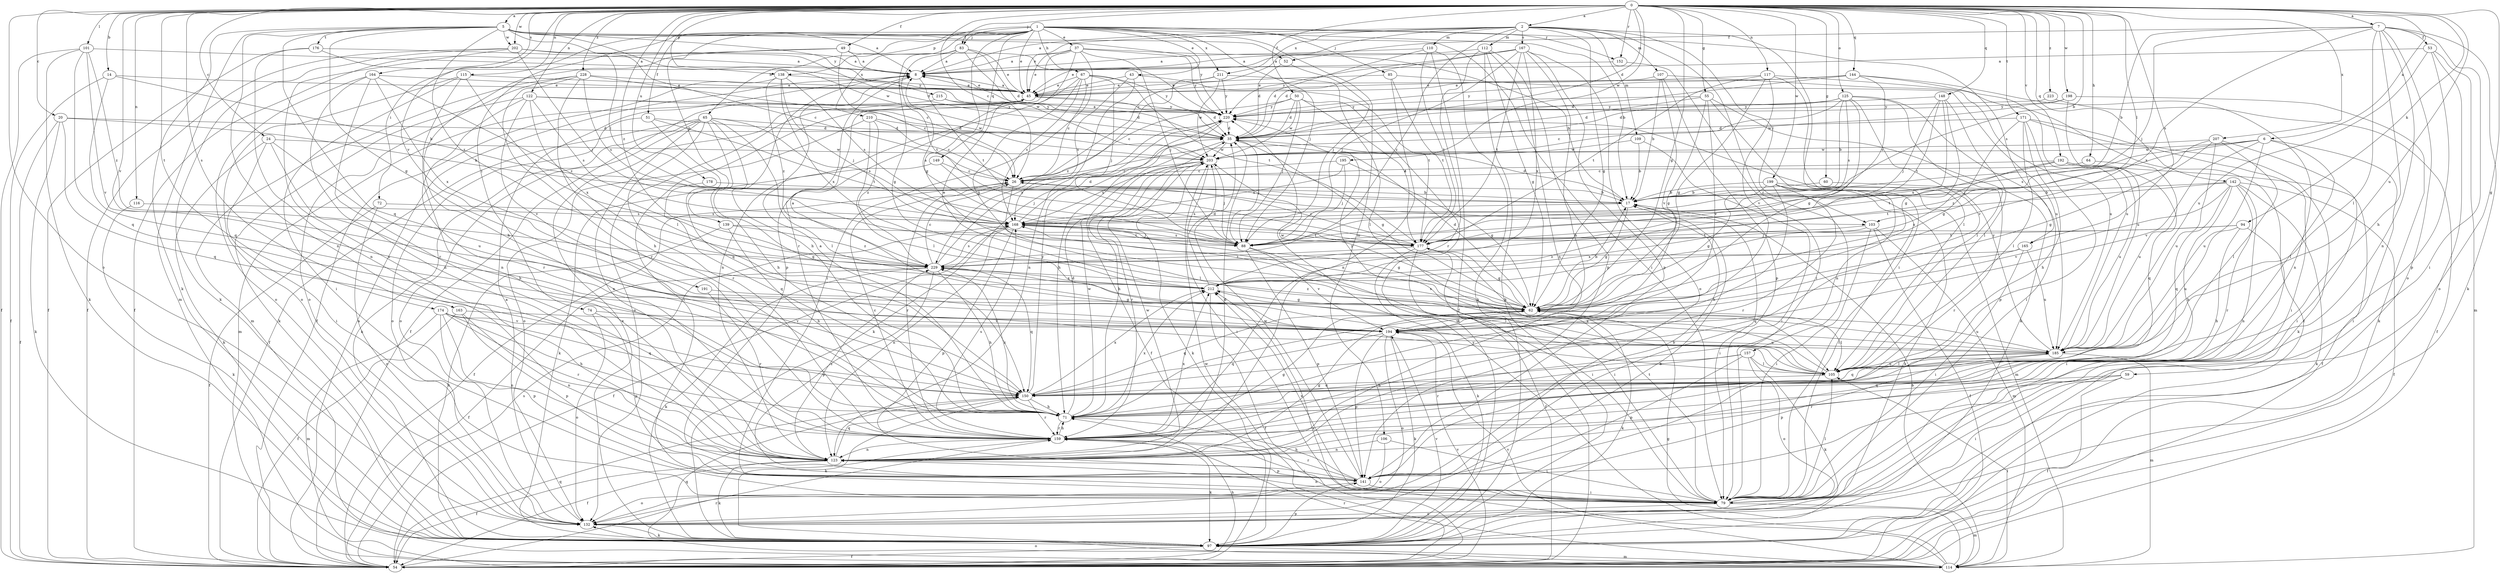 strict digraph  {
0;
1;
2;
5;
6;
7;
8;
14;
17;
20;
24;
26;
35;
37;
43;
45;
49;
50;
51;
52;
53;
54;
55;
59;
60;
62;
64;
65;
67;
71;
72;
74;
79;
83;
85;
88;
94;
97;
101;
103;
105;
106;
107;
109;
110;
112;
114;
115;
116;
117;
122;
123;
125;
132;
138;
139;
141;
142;
144;
148;
149;
150;
152;
157;
159;
163;
164;
165;
167;
168;
171;
174;
176;
177;
178;
185;
191;
192;
194;
195;
198;
199;
202;
203;
207;
210;
211;
212;
215;
220;
223;
228;
229;
0 -> 2  [label=a];
0 -> 5  [label=a];
0 -> 6  [label=a];
0 -> 7  [label=a];
0 -> 14  [label=b];
0 -> 17  [label=b];
0 -> 20  [label=c];
0 -> 24  [label=c];
0 -> 26  [label=c];
0 -> 35  [label=d];
0 -> 49  [label=f];
0 -> 50  [label=f];
0 -> 55  [label=g];
0 -> 59  [label=g];
0 -> 60  [label=g];
0 -> 62  [label=g];
0 -> 64  [label=h];
0 -> 83  [label=j];
0 -> 94  [label=k];
0 -> 101  [label=l];
0 -> 103  [label=l];
0 -> 115  [label=n];
0 -> 116  [label=n];
0 -> 117  [label=n];
0 -> 122  [label=n];
0 -> 125  [label=o];
0 -> 132  [label=o];
0 -> 138  [label=p];
0 -> 142  [label=q];
0 -> 144  [label=q];
0 -> 148  [label=q];
0 -> 152  [label=r];
0 -> 163  [label=s];
0 -> 164  [label=s];
0 -> 165  [label=s];
0 -> 171  [label=t];
0 -> 174  [label=t];
0 -> 178  [label=u];
0 -> 185  [label=u];
0 -> 191  [label=v];
0 -> 192  [label=v];
0 -> 194  [label=v];
0 -> 195  [label=w];
0 -> 198  [label=w];
0 -> 199  [label=w];
0 -> 202  [label=w];
0 -> 207  [label=x];
0 -> 223  [label=z];
0 -> 228  [label=z];
0 -> 229  [label=z];
1 -> 17  [label=b];
1 -> 37  [label=e];
1 -> 43  [label=e];
1 -> 45  [label=e];
1 -> 51  [label=f];
1 -> 62  [label=g];
1 -> 65  [label=h];
1 -> 67  [label=h];
1 -> 72  [label=i];
1 -> 74  [label=i];
1 -> 79  [label=i];
1 -> 83  [label=j];
1 -> 85  [label=j];
1 -> 88  [label=j];
1 -> 106  [label=m];
1 -> 138  [label=p];
1 -> 139  [label=p];
1 -> 149  [label=q];
1 -> 152  [label=r];
1 -> 165  [label=s];
1 -> 210  [label=x];
1 -> 211  [label=x];
2 -> 8  [label=a];
2 -> 26  [label=c];
2 -> 45  [label=e];
2 -> 62  [label=g];
2 -> 79  [label=i];
2 -> 103  [label=l];
2 -> 107  [label=m];
2 -> 109  [label=m];
2 -> 110  [label=m];
2 -> 112  [label=m];
2 -> 157  [label=r];
2 -> 167  [label=s];
2 -> 211  [label=x];
2 -> 229  [label=z];
5 -> 8  [label=a];
5 -> 52  [label=f];
5 -> 62  [label=g];
5 -> 97  [label=k];
5 -> 103  [label=l];
5 -> 114  [label=m];
5 -> 123  [label=n];
5 -> 150  [label=q];
5 -> 176  [label=t];
5 -> 202  [label=w];
5 -> 203  [label=w];
5 -> 215  [label=y];
5 -> 220  [label=y];
5 -> 229  [label=z];
6 -> 79  [label=i];
6 -> 88  [label=j];
6 -> 105  [label=l];
6 -> 168  [label=s];
6 -> 185  [label=u];
6 -> 194  [label=v];
6 -> 203  [label=w];
7 -> 17  [label=b];
7 -> 52  [label=f];
7 -> 53  [label=f];
7 -> 71  [label=h];
7 -> 79  [label=i];
7 -> 88  [label=j];
7 -> 97  [label=k];
7 -> 105  [label=l];
7 -> 123  [label=n];
7 -> 132  [label=o];
7 -> 212  [label=x];
8 -> 45  [label=e];
8 -> 71  [label=h];
8 -> 177  [label=t];
14 -> 17  [label=b];
14 -> 45  [label=e];
14 -> 54  [label=f];
14 -> 150  [label=q];
17 -> 35  [label=d];
17 -> 62  [label=g];
17 -> 79  [label=i];
17 -> 168  [label=s];
20 -> 17  [label=b];
20 -> 35  [label=d];
20 -> 54  [label=f];
20 -> 97  [label=k];
20 -> 150  [label=q];
24 -> 71  [label=h];
24 -> 79  [label=i];
24 -> 97  [label=k];
24 -> 185  [label=u];
24 -> 203  [label=w];
26 -> 17  [label=b];
26 -> 54  [label=f];
26 -> 105  [label=l];
26 -> 159  [label=r];
35 -> 8  [label=a];
35 -> 54  [label=f];
35 -> 62  [label=g];
35 -> 88  [label=j];
35 -> 203  [label=w];
37 -> 8  [label=a];
37 -> 17  [label=b];
37 -> 45  [label=e];
37 -> 79  [label=i];
37 -> 88  [label=j];
37 -> 141  [label=p];
37 -> 159  [label=r];
37 -> 220  [label=y];
43 -> 45  [label=e];
43 -> 123  [label=n];
43 -> 168  [label=s];
43 -> 177  [label=t];
45 -> 8  [label=a];
45 -> 35  [label=d];
45 -> 54  [label=f];
45 -> 79  [label=i];
45 -> 132  [label=o];
45 -> 220  [label=y];
49 -> 8  [label=a];
49 -> 26  [label=c];
49 -> 54  [label=f];
49 -> 71  [label=h];
49 -> 220  [label=y];
50 -> 26  [label=c];
50 -> 35  [label=d];
50 -> 88  [label=j];
50 -> 97  [label=k];
50 -> 177  [label=t];
50 -> 203  [label=w];
50 -> 220  [label=y];
51 -> 35  [label=d];
51 -> 132  [label=o];
51 -> 150  [label=q];
51 -> 177  [label=t];
52 -> 35  [label=d];
52 -> 88  [label=j];
53 -> 8  [label=a];
53 -> 114  [label=m];
53 -> 132  [label=o];
53 -> 141  [label=p];
53 -> 185  [label=u];
54 -> 8  [label=a];
54 -> 71  [label=h];
54 -> 150  [label=q];
54 -> 159  [label=r];
54 -> 168  [label=s];
54 -> 194  [label=v];
54 -> 203  [label=w];
55 -> 35  [label=d];
55 -> 62  [label=g];
55 -> 97  [label=k];
55 -> 123  [label=n];
55 -> 194  [label=v];
55 -> 220  [label=y];
59 -> 54  [label=f];
59 -> 79  [label=i];
59 -> 150  [label=q];
59 -> 159  [label=r];
60 -> 17  [label=b];
60 -> 159  [label=r];
62 -> 17  [label=b];
62 -> 35  [label=d];
62 -> 97  [label=k];
62 -> 105  [label=l];
62 -> 150  [label=q];
62 -> 185  [label=u];
62 -> 194  [label=v];
62 -> 203  [label=w];
62 -> 229  [label=z];
64 -> 26  [label=c];
64 -> 185  [label=u];
65 -> 35  [label=d];
65 -> 54  [label=f];
65 -> 71  [label=h];
65 -> 97  [label=k];
65 -> 105  [label=l];
65 -> 123  [label=n];
65 -> 132  [label=o];
65 -> 150  [label=q];
65 -> 159  [label=r];
65 -> 168  [label=s];
67 -> 26  [label=c];
67 -> 45  [label=e];
67 -> 62  [label=g];
67 -> 88  [label=j];
67 -> 123  [label=n];
67 -> 168  [label=s];
67 -> 177  [label=t];
67 -> 220  [label=y];
71 -> 8  [label=a];
71 -> 35  [label=d];
71 -> 159  [label=r];
71 -> 203  [label=w];
71 -> 212  [label=x];
71 -> 229  [label=z];
72 -> 54  [label=f];
72 -> 132  [label=o];
72 -> 168  [label=s];
74 -> 132  [label=o];
74 -> 141  [label=p];
74 -> 194  [label=v];
79 -> 105  [label=l];
79 -> 114  [label=m];
79 -> 123  [label=n];
79 -> 132  [label=o];
79 -> 177  [label=t];
79 -> 212  [label=x];
83 -> 8  [label=a];
83 -> 35  [label=d];
83 -> 45  [label=e];
83 -> 62  [label=g];
83 -> 177  [label=t];
83 -> 203  [label=w];
85 -> 45  [label=e];
85 -> 123  [label=n];
85 -> 177  [label=t];
85 -> 185  [label=u];
88 -> 8  [label=a];
88 -> 79  [label=i];
88 -> 141  [label=p];
88 -> 168  [label=s];
88 -> 194  [label=v];
94 -> 71  [label=h];
94 -> 79  [label=i];
94 -> 88  [label=j];
94 -> 177  [label=t];
94 -> 185  [label=u];
97 -> 45  [label=e];
97 -> 54  [label=f];
97 -> 114  [label=m];
97 -> 141  [label=p];
97 -> 194  [label=v];
101 -> 8  [label=a];
101 -> 54  [label=f];
101 -> 97  [label=k];
101 -> 150  [label=q];
101 -> 194  [label=v];
101 -> 229  [label=z];
103 -> 54  [label=f];
103 -> 79  [label=i];
103 -> 114  [label=m];
103 -> 177  [label=t];
103 -> 212  [label=x];
105 -> 150  [label=q];
105 -> 185  [label=u];
105 -> 220  [label=y];
106 -> 79  [label=i];
106 -> 123  [label=n];
106 -> 132  [label=o];
107 -> 17  [label=b];
107 -> 45  [label=e];
107 -> 141  [label=p];
107 -> 185  [label=u];
107 -> 194  [label=v];
109 -> 17  [label=b];
109 -> 79  [label=i];
109 -> 203  [label=w];
110 -> 8  [label=a];
110 -> 35  [label=d];
110 -> 54  [label=f];
110 -> 97  [label=k];
110 -> 177  [label=t];
112 -> 8  [label=a];
112 -> 62  [label=g];
112 -> 97  [label=k];
112 -> 123  [label=n];
112 -> 141  [label=p];
112 -> 159  [label=r];
114 -> 17  [label=b];
114 -> 62  [label=g];
114 -> 105  [label=l];
114 -> 132  [label=o];
114 -> 150  [label=q];
114 -> 159  [label=r];
114 -> 194  [label=v];
114 -> 212  [label=x];
114 -> 220  [label=y];
115 -> 45  [label=e];
115 -> 79  [label=i];
115 -> 105  [label=l];
115 -> 123  [label=n];
115 -> 132  [label=o];
116 -> 97  [label=k];
116 -> 168  [label=s];
117 -> 45  [label=e];
117 -> 54  [label=f];
117 -> 62  [label=g];
117 -> 105  [label=l];
117 -> 177  [label=t];
117 -> 194  [label=v];
122 -> 97  [label=k];
122 -> 159  [label=r];
122 -> 168  [label=s];
122 -> 194  [label=v];
122 -> 203  [label=w];
122 -> 212  [label=x];
122 -> 220  [label=y];
123 -> 35  [label=d];
123 -> 54  [label=f];
123 -> 62  [label=g];
123 -> 97  [label=k];
123 -> 141  [label=p];
123 -> 150  [label=q];
123 -> 203  [label=w];
123 -> 229  [label=z];
125 -> 17  [label=b];
125 -> 26  [label=c];
125 -> 35  [label=d];
125 -> 62  [label=g];
125 -> 79  [label=i];
125 -> 105  [label=l];
125 -> 168  [label=s];
125 -> 194  [label=v];
125 -> 220  [label=y];
132 -> 8  [label=a];
132 -> 17  [label=b];
132 -> 97  [label=k];
138 -> 45  [label=e];
138 -> 54  [label=f];
138 -> 88  [label=j];
138 -> 168  [label=s];
138 -> 212  [label=x];
138 -> 229  [label=z];
139 -> 71  [label=h];
139 -> 97  [label=k];
139 -> 177  [label=t];
139 -> 229  [label=z];
141 -> 17  [label=b];
141 -> 71  [label=h];
141 -> 79  [label=i];
141 -> 132  [label=o];
141 -> 159  [label=r];
141 -> 203  [label=w];
142 -> 17  [label=b];
142 -> 54  [label=f];
142 -> 71  [label=h];
142 -> 97  [label=k];
142 -> 123  [label=n];
142 -> 150  [label=q];
142 -> 159  [label=r];
142 -> 177  [label=t];
142 -> 194  [label=v];
144 -> 35  [label=d];
144 -> 45  [label=e];
144 -> 123  [label=n];
144 -> 168  [label=s];
144 -> 185  [label=u];
144 -> 220  [label=y];
148 -> 62  [label=g];
148 -> 88  [label=j];
148 -> 105  [label=l];
148 -> 177  [label=t];
148 -> 212  [label=x];
148 -> 220  [label=y];
149 -> 26  [label=c];
149 -> 88  [label=j];
149 -> 97  [label=k];
150 -> 71  [label=h];
150 -> 97  [label=k];
150 -> 159  [label=r];
150 -> 212  [label=x];
150 -> 220  [label=y];
152 -> 45  [label=e];
152 -> 79  [label=i];
157 -> 71  [label=h];
157 -> 97  [label=k];
157 -> 105  [label=l];
157 -> 132  [label=o];
157 -> 141  [label=p];
157 -> 159  [label=r];
159 -> 26  [label=c];
159 -> 54  [label=f];
159 -> 62  [label=g];
159 -> 71  [label=h];
159 -> 79  [label=i];
159 -> 97  [label=k];
159 -> 123  [label=n];
159 -> 168  [label=s];
159 -> 212  [label=x];
163 -> 54  [label=f];
163 -> 123  [label=n];
163 -> 141  [label=p];
163 -> 194  [label=v];
164 -> 45  [label=e];
164 -> 123  [label=n];
164 -> 132  [label=o];
164 -> 159  [label=r];
164 -> 212  [label=x];
164 -> 229  [label=z];
165 -> 79  [label=i];
165 -> 150  [label=q];
165 -> 185  [label=u];
165 -> 229  [label=z];
167 -> 8  [label=a];
167 -> 35  [label=d];
167 -> 71  [label=h];
167 -> 88  [label=j];
167 -> 132  [label=o];
167 -> 141  [label=p];
167 -> 177  [label=t];
167 -> 212  [label=x];
167 -> 220  [label=y];
168 -> 35  [label=d];
168 -> 54  [label=f];
168 -> 62  [label=g];
168 -> 88  [label=j];
168 -> 123  [label=n];
168 -> 141  [label=p];
168 -> 177  [label=t];
171 -> 35  [label=d];
171 -> 62  [label=g];
171 -> 71  [label=h];
171 -> 79  [label=i];
171 -> 97  [label=k];
171 -> 105  [label=l];
171 -> 141  [label=p];
174 -> 71  [label=h];
174 -> 114  [label=m];
174 -> 123  [label=n];
174 -> 141  [label=p];
174 -> 150  [label=q];
174 -> 159  [label=r];
174 -> 194  [label=v];
176 -> 8  [label=a];
176 -> 54  [label=f];
176 -> 123  [label=n];
176 -> 220  [label=y];
177 -> 26  [label=c];
177 -> 54  [label=f];
177 -> 62  [label=g];
177 -> 79  [label=i];
177 -> 97  [label=k];
177 -> 229  [label=z];
178 -> 17  [label=b];
178 -> 150  [label=q];
185 -> 105  [label=l];
185 -> 114  [label=m];
185 -> 141  [label=p];
185 -> 150  [label=q];
185 -> 168  [label=s];
185 -> 212  [label=x];
185 -> 220  [label=y];
191 -> 62  [label=g];
191 -> 159  [label=r];
192 -> 26  [label=c];
192 -> 54  [label=f];
192 -> 150  [label=q];
192 -> 177  [label=t];
192 -> 185  [label=u];
192 -> 212  [label=x];
194 -> 8  [label=a];
194 -> 97  [label=k];
194 -> 132  [label=o];
194 -> 141  [label=p];
194 -> 150  [label=q];
194 -> 185  [label=u];
195 -> 26  [label=c];
195 -> 62  [label=g];
195 -> 88  [label=j];
195 -> 168  [label=s];
198 -> 97  [label=k];
198 -> 185  [label=u];
198 -> 203  [label=w];
198 -> 220  [label=y];
199 -> 17  [label=b];
199 -> 62  [label=g];
199 -> 71  [label=h];
199 -> 79  [label=i];
199 -> 97  [label=k];
199 -> 114  [label=m];
199 -> 159  [label=r];
202 -> 8  [label=a];
202 -> 26  [label=c];
202 -> 35  [label=d];
202 -> 54  [label=f];
202 -> 88  [label=j];
202 -> 97  [label=k];
202 -> 123  [label=n];
203 -> 26  [label=c];
203 -> 71  [label=h];
203 -> 79  [label=i];
203 -> 88  [label=j];
203 -> 97  [label=k];
203 -> 159  [label=r];
203 -> 168  [label=s];
207 -> 62  [label=g];
207 -> 79  [label=i];
207 -> 105  [label=l];
207 -> 185  [label=u];
207 -> 203  [label=w];
207 -> 229  [label=z];
210 -> 26  [label=c];
210 -> 35  [label=d];
210 -> 105  [label=l];
210 -> 132  [label=o];
210 -> 229  [label=z];
211 -> 45  [label=e];
211 -> 105  [label=l];
211 -> 203  [label=w];
211 -> 220  [label=y];
211 -> 229  [label=z];
212 -> 35  [label=d];
212 -> 45  [label=e];
212 -> 54  [label=f];
212 -> 62  [label=g];
215 -> 35  [label=d];
215 -> 114  [label=m];
215 -> 220  [label=y];
220 -> 35  [label=d];
220 -> 71  [label=h];
220 -> 97  [label=k];
223 -> 54  [label=f];
223 -> 220  [label=y];
228 -> 26  [label=c];
228 -> 45  [label=e];
228 -> 71  [label=h];
228 -> 114  [label=m];
228 -> 132  [label=o];
228 -> 159  [label=r];
228 -> 168  [label=s];
229 -> 26  [label=c];
229 -> 54  [label=f];
229 -> 71  [label=h];
229 -> 97  [label=k];
229 -> 105  [label=l];
229 -> 141  [label=p];
229 -> 150  [label=q];
229 -> 168  [label=s];
229 -> 212  [label=x];
229 -> 220  [label=y];
}
